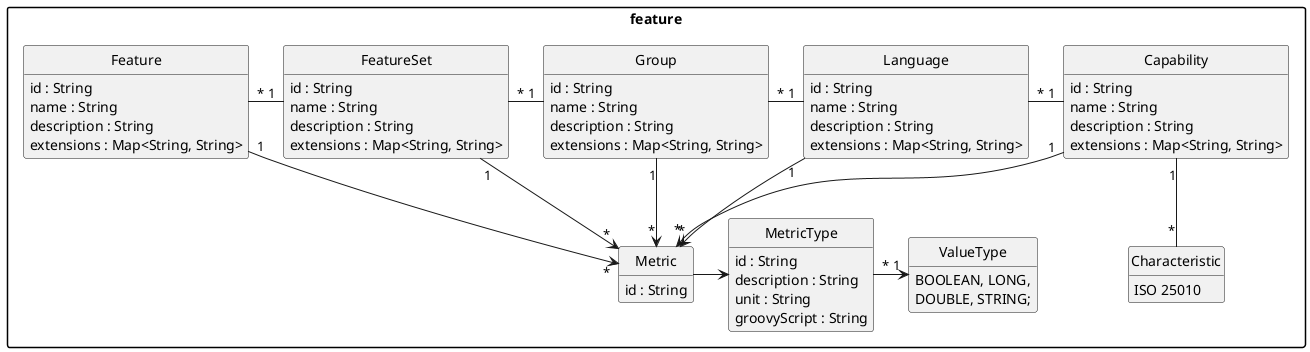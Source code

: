 @startuml
package "feature" {

	class MetricType {
    	  id : String
    	  description : String
    	  unit : String
    	  groovyScript : String
    	}

    	enum ValueType {
              BOOLEAN, LONG,
              DOUBLE, STRING;
        	}

	class Metric {
	  id : String
	}



	enum Characteristic {
		ISO 25010
	}

	class Capability {
	  id : String
	  name : String
	  description : String
	  extensions : Map<String, String>
	}

	class Language {
	  id : String
	  name : String
	  description : String
	  extensions : Map<String, String>
	}

	class Group {
	  id : String
	  name : String
	  description : String
	  extensions : Map<String, String>
	}

	class FeatureSet {
	  id : String
	  name : String
	  description : String
	  extensions : Map<String, String>
	}

	class Feature {
	  id : String
	  name : String
	  description : String
	  extensions : Map<String, String>
	}

}

Capability "1" -down- "*" Characteristic

Feature "*" -right- "1" FeatureSet
FeatureSet "*" -right- "1" Group
Group "*" -right- "1" Language
Language "*" -right- "1" Capability

MetricType "*" -right-> "1" ValueType
Metric -> MetricType

Capability "1" --> "*" Metric
Language "1" --> "*" Metric
Group "1" --> "*" Metric
FeatureSet "1" --> "*" Metric
Feature "1" --> "*" Metric

hide empty members
hide empty methods
hide circle

skinparam monochrome true
skinparam shadowing false
skinparam packageStyle rect
@enduml
